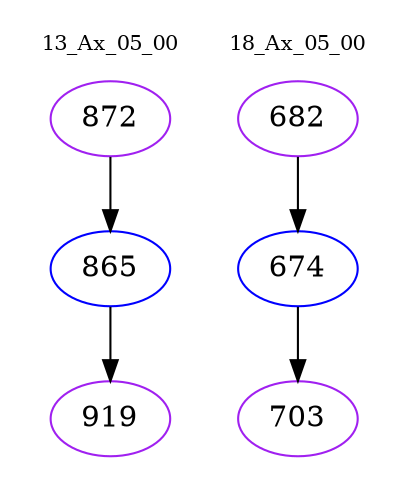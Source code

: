 digraph{
subgraph cluster_0 {
color = white
label = "13_Ax_05_00";
fontsize=10;
T0_872 [label="872", color="purple"]
T0_872 -> T0_865 [color="black"]
T0_865 [label="865", color="blue"]
T0_865 -> T0_919 [color="black"]
T0_919 [label="919", color="purple"]
}
subgraph cluster_1 {
color = white
label = "18_Ax_05_00";
fontsize=10;
T1_682 [label="682", color="purple"]
T1_682 -> T1_674 [color="black"]
T1_674 [label="674", color="blue"]
T1_674 -> T1_703 [color="black"]
T1_703 [label="703", color="purple"]
}
}
